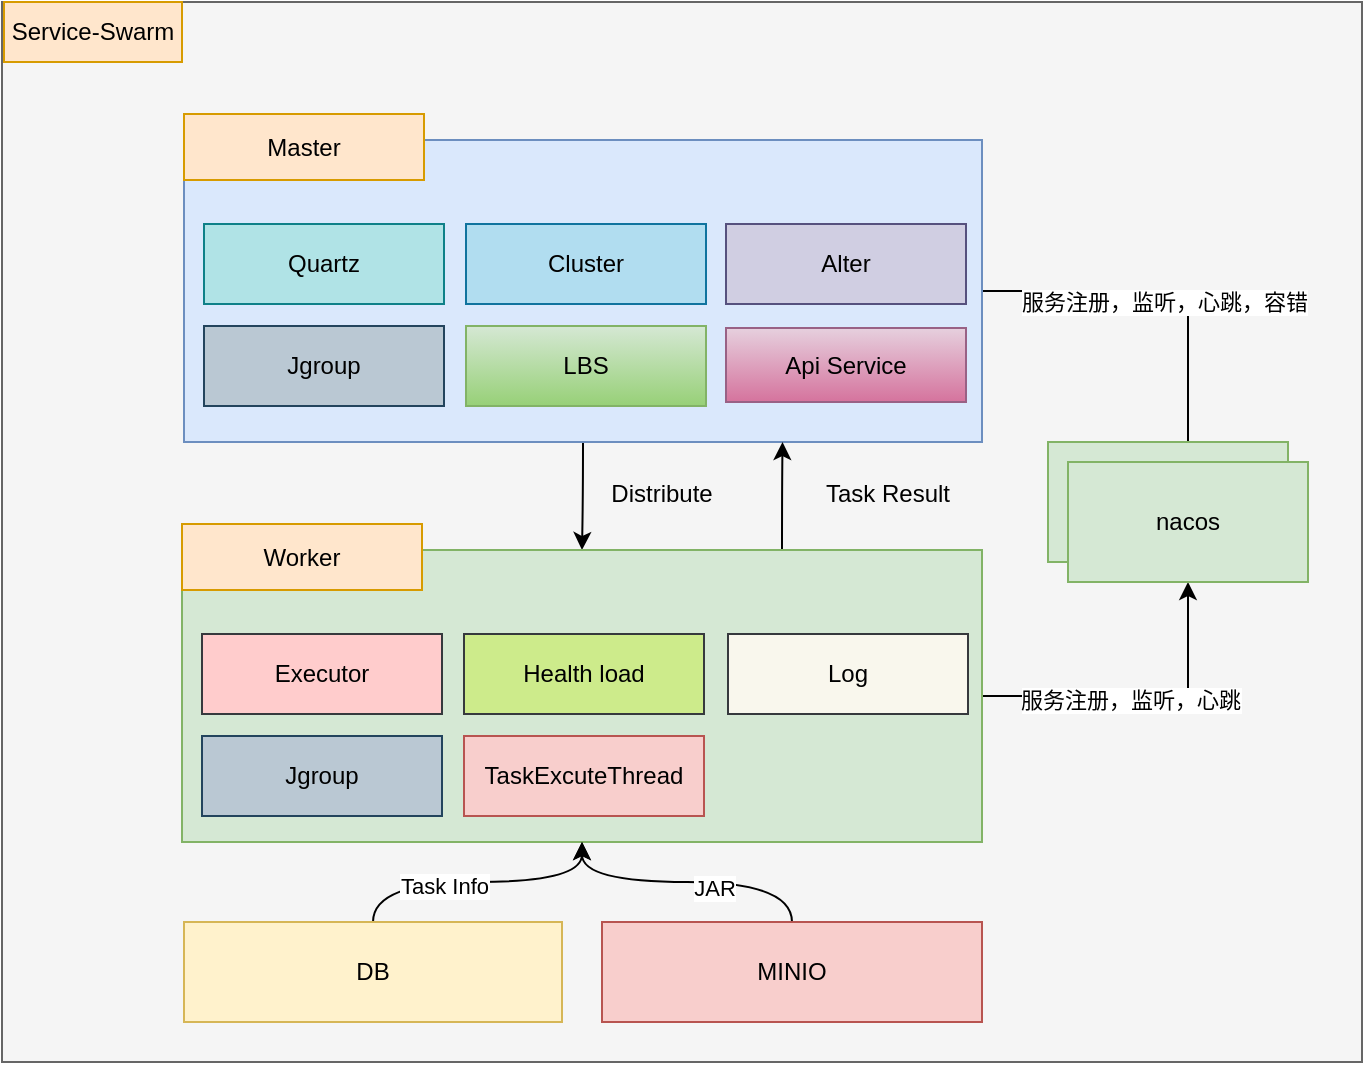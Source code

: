 <mxfile version="20.2.3" type="github">
  <diagram name="Page-1" id="13e1069c-82ec-6db2-03f1-153e76fe0fe0">
    <mxGraphModel dx="1422" dy="745" grid="1" gridSize="10" guides="1" tooltips="1" connect="1" arrows="1" fold="1" page="1" pageScale="1" pageWidth="1100" pageHeight="850" background="none" math="0" shadow="0">
      <root>
        <mxCell id="0" />
        <mxCell id="1" parent="0" />
        <mxCell id="eJHOBPboKYak7ptRCJvK-40" value="" style="rounded=0;whiteSpace=wrap;html=1;fillColor=#f5f5f5;strokeColor=#666666;fontColor=#333333;" parent="1" vertex="1">
          <mxGeometry x="230" y="180" width="680" height="530" as="geometry" />
        </mxCell>
        <mxCell id="eJHOBPboKYak7ptRCJvK-29" style="edgeStyle=orthogonalEdgeStyle;curved=1;rounded=0;orthogonalLoop=1;jettySize=auto;html=1;exitX=0.5;exitY=1;exitDx=0;exitDy=0;entryX=0.5;entryY=0;entryDx=0;entryDy=0;" parent="1" source="eJHOBPboKYak7ptRCJvK-2" target="eJHOBPboKYak7ptRCJvK-13" edge="1">
          <mxGeometry relative="1" as="geometry" />
        </mxCell>
        <mxCell id="6JDyYDFR_9UZejBmAAIJ-5" style="edgeStyle=orthogonalEdgeStyle;rounded=0;orthogonalLoop=1;jettySize=auto;html=1;exitX=1;exitY=0.5;exitDx=0;exitDy=0;" edge="1" parent="1" source="eJHOBPboKYak7ptRCJvK-2" target="6JDyYDFR_9UZejBmAAIJ-2">
          <mxGeometry relative="1" as="geometry" />
        </mxCell>
        <mxCell id="6JDyYDFR_9UZejBmAAIJ-6" value="服务注册，监听，心跳，容错" style="edgeLabel;html=1;align=center;verticalAlign=middle;resizable=0;points=[];" vertex="1" connectable="0" parent="6JDyYDFR_9UZejBmAAIJ-5">
          <mxGeometry x="-0.04" y="-4" relative="1" as="geometry">
            <mxPoint y="1" as="offset" />
          </mxGeometry>
        </mxCell>
        <mxCell id="eJHOBPboKYak7ptRCJvK-2" value="" style="rounded=0;whiteSpace=wrap;html=1;fillColor=#dae8fc;strokeColor=#6c8ebf;" parent="1" vertex="1">
          <mxGeometry x="321" y="249" width="399" height="151" as="geometry" />
        </mxCell>
        <mxCell id="eJHOBPboKYak7ptRCJvK-1" value="Api Service" style="rounded=0;whiteSpace=wrap;html=1;fillColor=#e6d0de;gradientColor=#d5739d;strokeColor=#996185;" parent="1" vertex="1">
          <mxGeometry x="592" y="343" width="120" height="37" as="geometry" />
        </mxCell>
        <mxCell id="eJHOBPboKYak7ptRCJvK-7" value="Quartz" style="rounded=0;whiteSpace=wrap;html=1;fillColor=#b0e3e6;strokeColor=#0e8088;" parent="1" vertex="1">
          <mxGeometry x="331" y="291" width="120" height="40" as="geometry" />
        </mxCell>
        <mxCell id="eJHOBPboKYak7ptRCJvK-8" value="Jgroup" style="rounded=0;whiteSpace=wrap;html=1;fillColor=#bac8d3;strokeColor=#23445d;" parent="1" vertex="1">
          <mxGeometry x="331" y="342" width="120" height="40" as="geometry" />
        </mxCell>
        <mxCell id="eJHOBPboKYak7ptRCJvK-9" value="LBS" style="rounded=0;whiteSpace=wrap;html=1;fillColor=#d5e8d4;gradientColor=#97d077;strokeColor=#82b366;" parent="1" vertex="1">
          <mxGeometry x="462" y="342" width="120" height="40" as="geometry" />
        </mxCell>
        <mxCell id="eJHOBPboKYak7ptRCJvK-10" value="Cluster" style="rounded=0;whiteSpace=wrap;html=1;fillColor=#b1ddf0;strokeColor=#10739e;" parent="1" vertex="1">
          <mxGeometry x="462" y="291" width="120" height="40" as="geometry" />
        </mxCell>
        <mxCell id="eJHOBPboKYak7ptRCJvK-11" value="Alter" style="rounded=0;whiteSpace=wrap;html=1;fillColor=#d0cee2;strokeColor=#56517e;" parent="1" vertex="1">
          <mxGeometry x="592" y="291" width="120" height="40" as="geometry" />
        </mxCell>
        <mxCell id="eJHOBPboKYak7ptRCJvK-12" value="Master" style="rounded=0;whiteSpace=wrap;html=1;fillColor=#ffe6cc;strokeColor=#d79b00;" parent="1" vertex="1">
          <mxGeometry x="321" y="236" width="120" height="33" as="geometry" />
        </mxCell>
        <mxCell id="eJHOBPboKYak7ptRCJvK-38" style="edgeStyle=orthogonalEdgeStyle;curved=1;rounded=0;orthogonalLoop=1;jettySize=auto;html=1;exitX=0.75;exitY=0;exitDx=0;exitDy=0;entryX=0.75;entryY=1;entryDx=0;entryDy=0;" parent="1" source="eJHOBPboKYak7ptRCJvK-13" target="eJHOBPboKYak7ptRCJvK-2" edge="1">
          <mxGeometry relative="1" as="geometry" />
        </mxCell>
        <mxCell id="6JDyYDFR_9UZejBmAAIJ-9" style="edgeStyle=orthogonalEdgeStyle;rounded=0;orthogonalLoop=1;jettySize=auto;html=1;exitX=1;exitY=0.5;exitDx=0;exitDy=0;entryX=0.5;entryY=1;entryDx=0;entryDy=0;" edge="1" parent="1" source="eJHOBPboKYak7ptRCJvK-13" target="6JDyYDFR_9UZejBmAAIJ-2">
          <mxGeometry relative="1" as="geometry" />
        </mxCell>
        <mxCell id="6JDyYDFR_9UZejBmAAIJ-10" value="服务注册，监听，心跳" style="edgeLabel;html=1;align=center;verticalAlign=middle;resizable=0;points=[];" vertex="1" connectable="0" parent="6JDyYDFR_9UZejBmAAIJ-9">
          <mxGeometry x="-0.072" y="-2" relative="1" as="geometry">
            <mxPoint as="offset" />
          </mxGeometry>
        </mxCell>
        <mxCell id="eJHOBPboKYak7ptRCJvK-13" value="" style="rounded=0;whiteSpace=wrap;html=1;fillColor=#d5e8d4;strokeColor=#82b366;" parent="1" vertex="1">
          <mxGeometry x="320" y="454" width="400" height="146" as="geometry" />
        </mxCell>
        <mxCell id="eJHOBPboKYak7ptRCJvK-14" value="Executor" style="rounded=0;whiteSpace=wrap;html=1;fillColor=#ffcccc;strokeColor=#36393d;" parent="1" vertex="1">
          <mxGeometry x="330" y="496" width="120" height="40" as="geometry" />
        </mxCell>
        <mxCell id="eJHOBPboKYak7ptRCJvK-15" value="Jgroup" style="rounded=0;whiteSpace=wrap;html=1;fillColor=#bac8d3;strokeColor=#23445d;" parent="1" vertex="1">
          <mxGeometry x="330" y="547" width="120" height="40" as="geometry" />
        </mxCell>
        <mxCell id="eJHOBPboKYak7ptRCJvK-16" value="TaskExcuteThread" style="rounded=0;whiteSpace=wrap;html=1;fillColor=#f8cecc;strokeColor=#b85450;" parent="1" vertex="1">
          <mxGeometry x="461" y="547" width="120" height="40" as="geometry" />
        </mxCell>
        <mxCell id="eJHOBPboKYak7ptRCJvK-17" value="Health load" style="rounded=0;whiteSpace=wrap;html=1;fillColor=#cdeb8b;strokeColor=#36393d;" parent="1" vertex="1">
          <mxGeometry x="461" y="496" width="120" height="40" as="geometry" />
        </mxCell>
        <mxCell id="eJHOBPboKYak7ptRCJvK-19" value="Worker" style="rounded=0;whiteSpace=wrap;html=1;fillColor=#ffe6cc;strokeColor=#d79b00;" parent="1" vertex="1">
          <mxGeometry x="320" y="441" width="120" height="33" as="geometry" />
        </mxCell>
        <mxCell id="eJHOBPboKYak7ptRCJvK-33" style="edgeStyle=orthogonalEdgeStyle;curved=1;rounded=0;orthogonalLoop=1;jettySize=auto;html=1;exitX=0.5;exitY=0;exitDx=0;exitDy=0;" parent="1" source="eJHOBPboKYak7ptRCJvK-27" target="eJHOBPboKYak7ptRCJvK-13" edge="1">
          <mxGeometry relative="1" as="geometry" />
        </mxCell>
        <mxCell id="eJHOBPboKYak7ptRCJvK-34" value="Task Info" style="edgeLabel;html=1;align=center;verticalAlign=middle;resizable=0;points=[];" parent="eJHOBPboKYak7ptRCJvK-33" vertex="1" connectable="0">
          <mxGeometry x="-0.246" y="-2" relative="1" as="geometry">
            <mxPoint x="1" as="offset" />
          </mxGeometry>
        </mxCell>
        <mxCell id="eJHOBPboKYak7ptRCJvK-27" value="DB" style="rounded=0;whiteSpace=wrap;html=1;fillColor=#fff2cc;strokeColor=#d6b656;" parent="1" vertex="1">
          <mxGeometry x="321" y="640" width="189" height="50" as="geometry" />
        </mxCell>
        <mxCell id="eJHOBPboKYak7ptRCJvK-31" style="edgeStyle=orthogonalEdgeStyle;curved=1;rounded=0;orthogonalLoop=1;jettySize=auto;html=1;exitX=0.5;exitY=0;exitDx=0;exitDy=0;" parent="1" source="eJHOBPboKYak7ptRCJvK-28" target="eJHOBPboKYak7ptRCJvK-13" edge="1">
          <mxGeometry relative="1" as="geometry" />
        </mxCell>
        <mxCell id="eJHOBPboKYak7ptRCJvK-32" value="JAR" style="edgeLabel;html=1;align=center;verticalAlign=middle;resizable=0;points=[];" parent="eJHOBPboKYak7ptRCJvK-31" vertex="1" connectable="0">
          <mxGeometry x="-0.186" y="3" relative="1" as="geometry">
            <mxPoint as="offset" />
          </mxGeometry>
        </mxCell>
        <mxCell id="eJHOBPboKYak7ptRCJvK-28" value="MINIO" style="rounded=0;whiteSpace=wrap;html=1;fillColor=#f8cecc;strokeColor=#b85450;" parent="1" vertex="1">
          <mxGeometry x="530" y="640" width="190" height="50" as="geometry" />
        </mxCell>
        <mxCell id="eJHOBPboKYak7ptRCJvK-30" value="Distribute" style="text;html=1;strokeColor=none;fillColor=none;align=center;verticalAlign=middle;whiteSpace=wrap;rounded=0;" parent="1" vertex="1">
          <mxGeometry x="530" y="411" width="60" height="30" as="geometry" />
        </mxCell>
        <mxCell id="eJHOBPboKYak7ptRCJvK-35" value="Log" style="rounded=0;whiteSpace=wrap;html=1;fillColor=#f9f7ed;strokeColor=#36393d;" parent="1" vertex="1">
          <mxGeometry x="593" y="496" width="120" height="40" as="geometry" />
        </mxCell>
        <mxCell id="eJHOBPboKYak7ptRCJvK-39" value="Task Result" style="text;html=1;strokeColor=none;fillColor=none;align=center;verticalAlign=middle;whiteSpace=wrap;rounded=0;" parent="1" vertex="1">
          <mxGeometry x="633" y="411" width="80" height="30" as="geometry" />
        </mxCell>
        <mxCell id="eJHOBPboKYak7ptRCJvK-41" value="Service-Swarm" style="rounded=0;whiteSpace=wrap;html=1;fillColor=#ffe6cc;strokeColor=#d79b00;" parent="1" vertex="1">
          <mxGeometry x="231" y="180" width="89" height="30" as="geometry" />
        </mxCell>
        <mxCell id="6JDyYDFR_9UZejBmAAIJ-3" value="" style="group" vertex="1" connectable="0" parent="1">
          <mxGeometry x="753" y="400" width="130" height="70" as="geometry" />
        </mxCell>
        <mxCell id="6JDyYDFR_9UZejBmAAIJ-1" value="" style="rounded=0;whiteSpace=wrap;html=1;fillColor=#d5e8d4;strokeColor=#82b366;" vertex="1" parent="6JDyYDFR_9UZejBmAAIJ-3">
          <mxGeometry width="120" height="60" as="geometry" />
        </mxCell>
        <mxCell id="6JDyYDFR_9UZejBmAAIJ-2" value="nacos" style="rounded=0;whiteSpace=wrap;html=1;fillColor=#d5e8d4;strokeColor=#82b366;" vertex="1" parent="6JDyYDFR_9UZejBmAAIJ-3">
          <mxGeometry x="10" y="10" width="120" height="60" as="geometry" />
        </mxCell>
      </root>
    </mxGraphModel>
  </diagram>
</mxfile>
